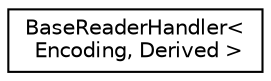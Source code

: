 digraph "Graphical Class Hierarchy"
{
 // LATEX_PDF_SIZE
  edge [fontname="Helvetica",fontsize="10",labelfontname="Helvetica",labelfontsize="10"];
  node [fontname="Helvetica",fontsize="10",shape=record];
  rankdir="LR";
  Node0 [label="BaseReaderHandler\<\l Encoding, Derived \>",height=0.2,width=0.4,color="black", fillcolor="white", style="filled",URL="$struct_base_reader_handler.html",tooltip="Default implementation of Handler."];
}
